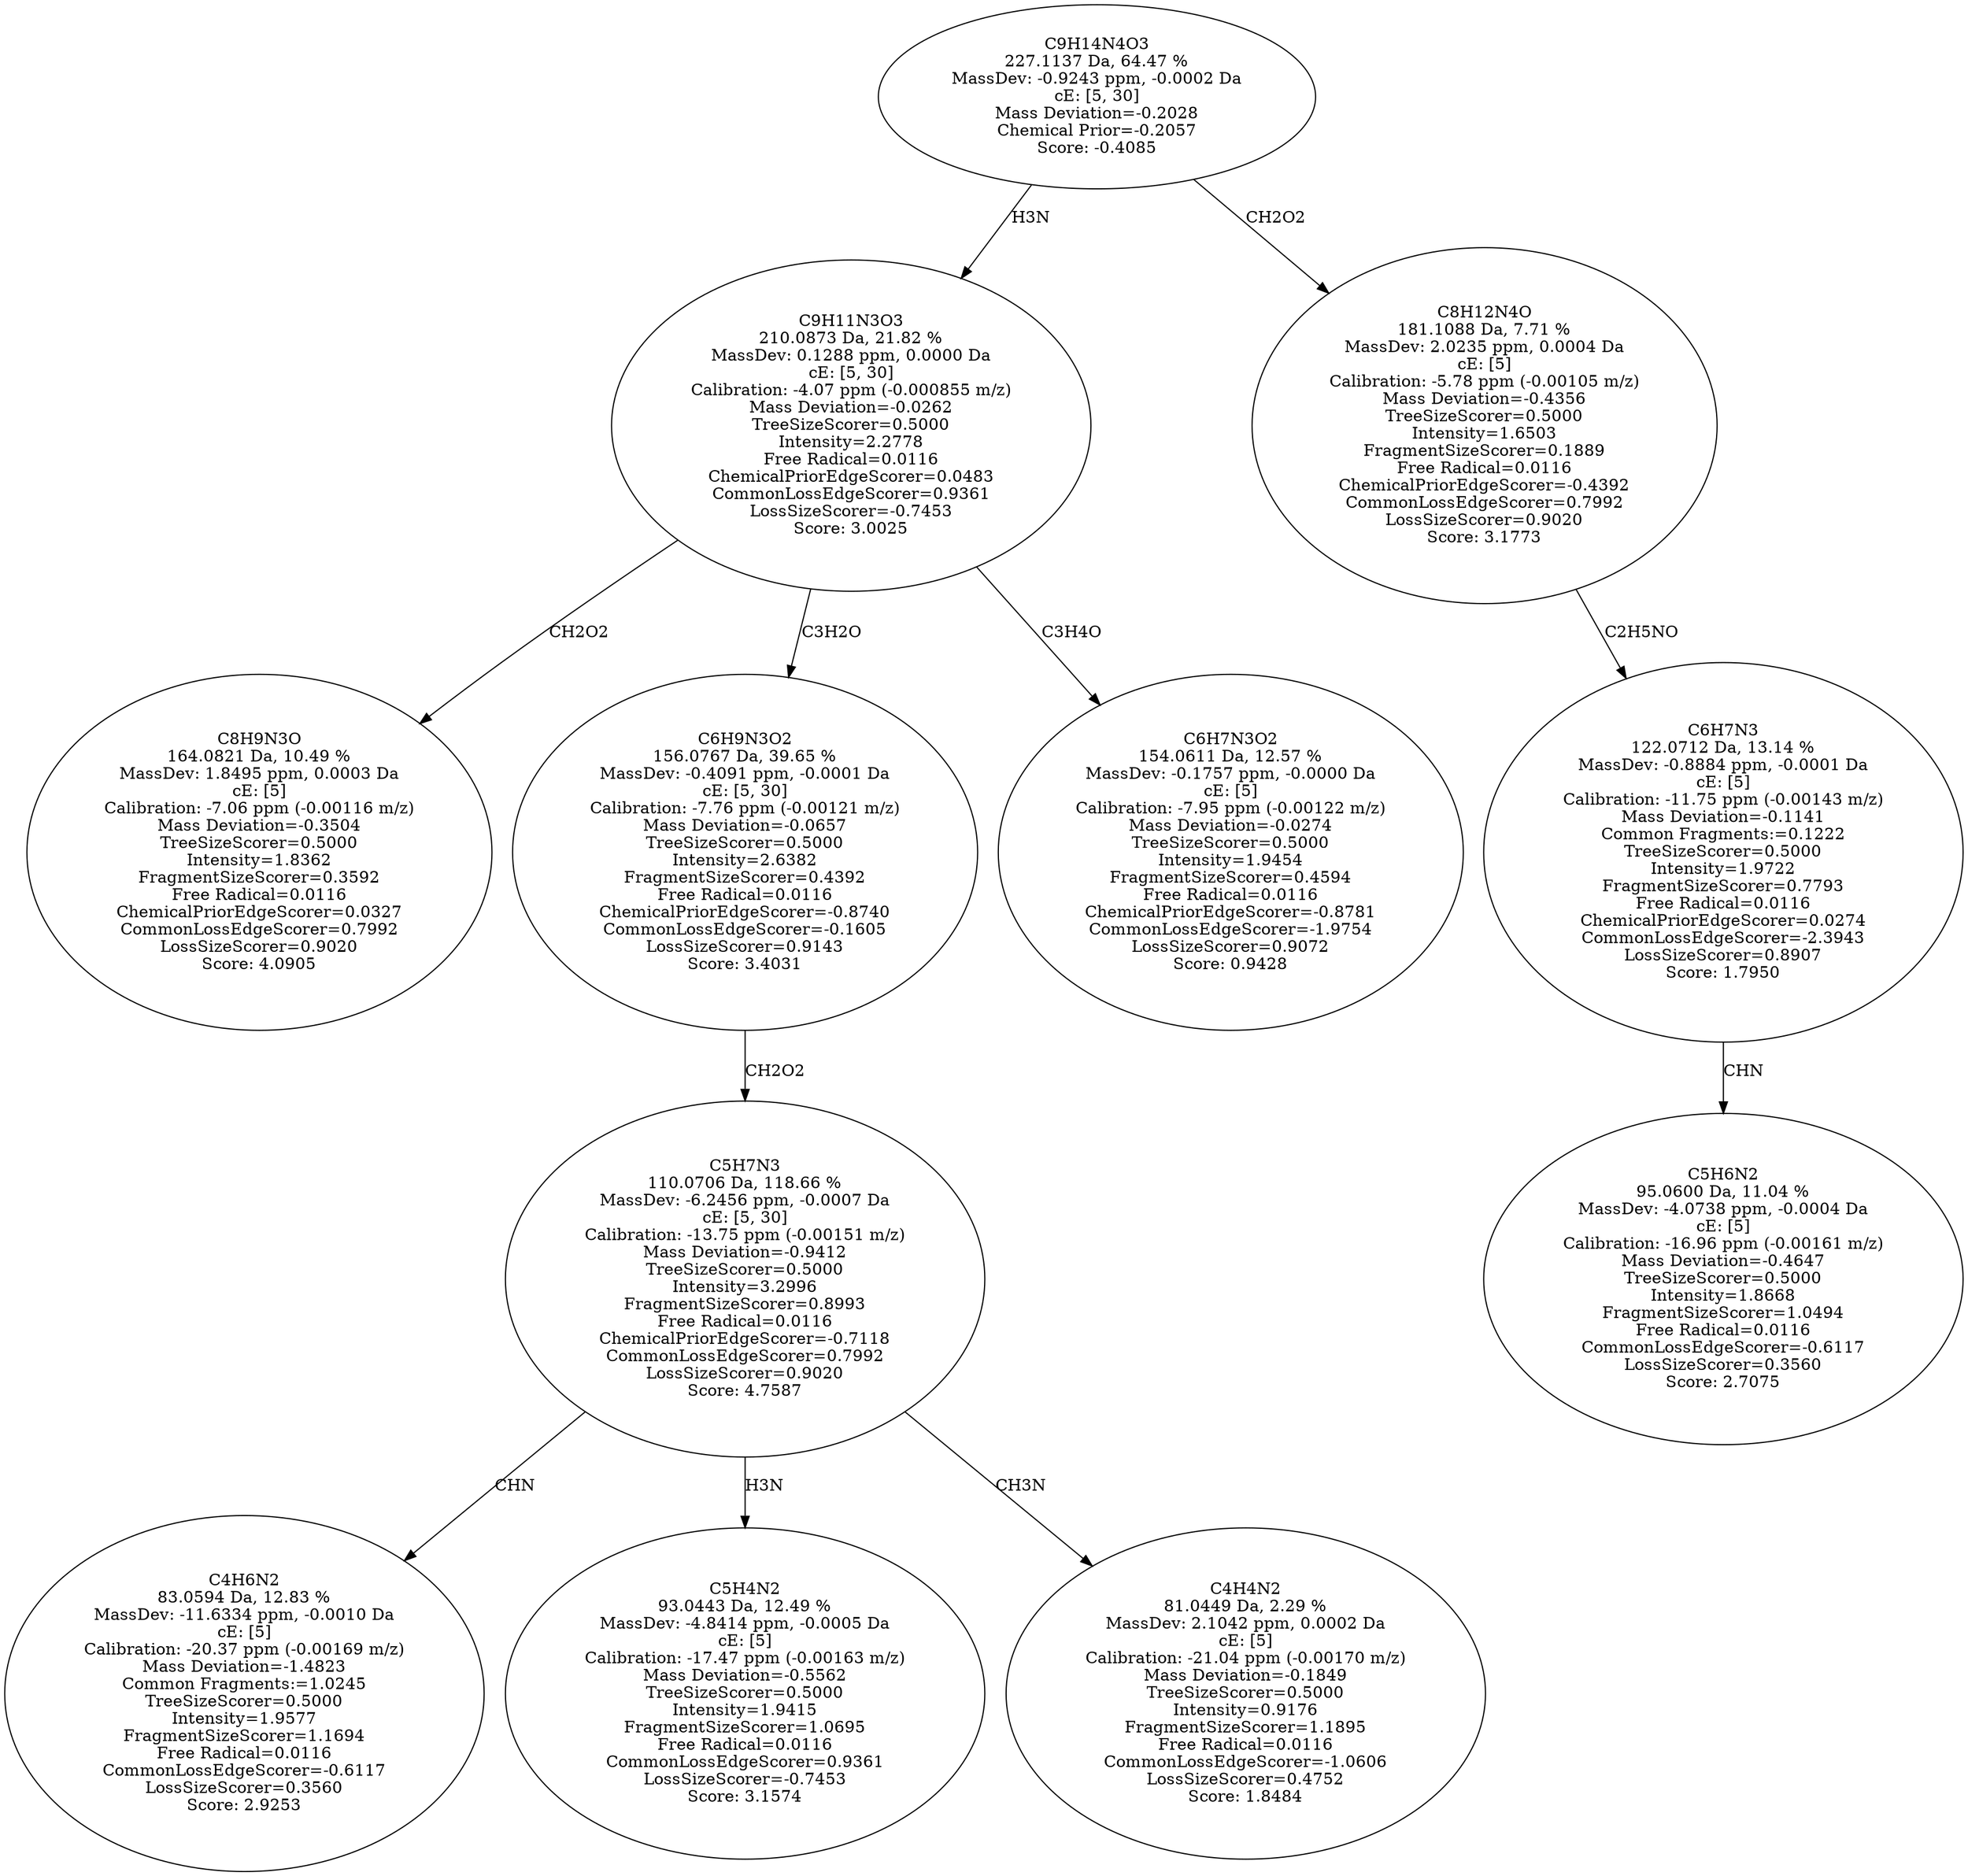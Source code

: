 strict digraph {
v1 [label="C8H9N3O\n164.0821 Da, 10.49 %\nMassDev: 1.8495 ppm, 0.0003 Da\ncE: [5]\nCalibration: -7.06 ppm (-0.00116 m/z)\nMass Deviation=-0.3504\nTreeSizeScorer=0.5000\nIntensity=1.8362\nFragmentSizeScorer=0.3592\nFree Radical=0.0116\nChemicalPriorEdgeScorer=0.0327\nCommonLossEdgeScorer=0.7992\nLossSizeScorer=0.9020\nScore: 4.0905"];
v2 [label="C4H6N2\n83.0594 Da, 12.83 %\nMassDev: -11.6334 ppm, -0.0010 Da\ncE: [5]\nCalibration: -20.37 ppm (-0.00169 m/z)\nMass Deviation=-1.4823\nCommon Fragments:=1.0245\nTreeSizeScorer=0.5000\nIntensity=1.9577\nFragmentSizeScorer=1.1694\nFree Radical=0.0116\nCommonLossEdgeScorer=-0.6117\nLossSizeScorer=0.3560\nScore: 2.9253"];
v3 [label="C5H4N2\n93.0443 Da, 12.49 %\nMassDev: -4.8414 ppm, -0.0005 Da\ncE: [5]\nCalibration: -17.47 ppm (-0.00163 m/z)\nMass Deviation=-0.5562\nTreeSizeScorer=0.5000\nIntensity=1.9415\nFragmentSizeScorer=1.0695\nFree Radical=0.0116\nCommonLossEdgeScorer=0.9361\nLossSizeScorer=-0.7453\nScore: 3.1574"];
v4 [label="C4H4N2\n81.0449 Da, 2.29 %\nMassDev: 2.1042 ppm, 0.0002 Da\ncE: [5]\nCalibration: -21.04 ppm (-0.00170 m/z)\nMass Deviation=-0.1849\nTreeSizeScorer=0.5000\nIntensity=0.9176\nFragmentSizeScorer=1.1895\nFree Radical=0.0116\nCommonLossEdgeScorer=-1.0606\nLossSizeScorer=0.4752\nScore: 1.8484"];
v5 [label="C5H7N3\n110.0706 Da, 118.66 %\nMassDev: -6.2456 ppm, -0.0007 Da\ncE: [5, 30]\nCalibration: -13.75 ppm (-0.00151 m/z)\nMass Deviation=-0.9412\nTreeSizeScorer=0.5000\nIntensity=3.2996\nFragmentSizeScorer=0.8993\nFree Radical=0.0116\nChemicalPriorEdgeScorer=-0.7118\nCommonLossEdgeScorer=0.7992\nLossSizeScorer=0.9020\nScore: 4.7587"];
v6 [label="C6H9N3O2\n156.0767 Da, 39.65 %\nMassDev: -0.4091 ppm, -0.0001 Da\ncE: [5, 30]\nCalibration: -7.76 ppm (-0.00121 m/z)\nMass Deviation=-0.0657\nTreeSizeScorer=0.5000\nIntensity=2.6382\nFragmentSizeScorer=0.4392\nFree Radical=0.0116\nChemicalPriorEdgeScorer=-0.8740\nCommonLossEdgeScorer=-0.1605\nLossSizeScorer=0.9143\nScore: 3.4031"];
v7 [label="C6H7N3O2\n154.0611 Da, 12.57 %\nMassDev: -0.1757 ppm, -0.0000 Da\ncE: [5]\nCalibration: -7.95 ppm (-0.00122 m/z)\nMass Deviation=-0.0274\nTreeSizeScorer=0.5000\nIntensity=1.9454\nFragmentSizeScorer=0.4594\nFree Radical=0.0116\nChemicalPriorEdgeScorer=-0.8781\nCommonLossEdgeScorer=-1.9754\nLossSizeScorer=0.9072\nScore: 0.9428"];
v8 [label="C9H11N3O3\n210.0873 Da, 21.82 %\nMassDev: 0.1288 ppm, 0.0000 Da\ncE: [5, 30]\nCalibration: -4.07 ppm (-0.000855 m/z)\nMass Deviation=-0.0262\nTreeSizeScorer=0.5000\nIntensity=2.2778\nFree Radical=0.0116\nChemicalPriorEdgeScorer=0.0483\nCommonLossEdgeScorer=0.9361\nLossSizeScorer=-0.7453\nScore: 3.0025"];
v9 [label="C5H6N2\n95.0600 Da, 11.04 %\nMassDev: -4.0738 ppm, -0.0004 Da\ncE: [5]\nCalibration: -16.96 ppm (-0.00161 m/z)\nMass Deviation=-0.4647\nTreeSizeScorer=0.5000\nIntensity=1.8668\nFragmentSizeScorer=1.0494\nFree Radical=0.0116\nCommonLossEdgeScorer=-0.6117\nLossSizeScorer=0.3560\nScore: 2.7075"];
v10 [label="C6H7N3\n122.0712 Da, 13.14 %\nMassDev: -0.8884 ppm, -0.0001 Da\ncE: [5]\nCalibration: -11.75 ppm (-0.00143 m/z)\nMass Deviation=-0.1141\nCommon Fragments:=0.1222\nTreeSizeScorer=0.5000\nIntensity=1.9722\nFragmentSizeScorer=0.7793\nFree Radical=0.0116\nChemicalPriorEdgeScorer=0.0274\nCommonLossEdgeScorer=-2.3943\nLossSizeScorer=0.8907\nScore: 1.7950"];
v11 [label="C8H12N4O\n181.1088 Da, 7.71 %\nMassDev: 2.0235 ppm, 0.0004 Da\ncE: [5]\nCalibration: -5.78 ppm (-0.00105 m/z)\nMass Deviation=-0.4356\nTreeSizeScorer=0.5000\nIntensity=1.6503\nFragmentSizeScorer=0.1889\nFree Radical=0.0116\nChemicalPriorEdgeScorer=-0.4392\nCommonLossEdgeScorer=0.7992\nLossSizeScorer=0.9020\nScore: 3.1773"];
v12 [label="C9H14N4O3\n227.1137 Da, 64.47 %\nMassDev: -0.9243 ppm, -0.0002 Da\ncE: [5, 30]\nMass Deviation=-0.2028\nChemical Prior=-0.2057\nScore: -0.4085"];
v8 -> v1 [label="CH2O2"];
v5 -> v2 [label="CHN"];
v5 -> v3 [label="H3N"];
v5 -> v4 [label="CH3N"];
v6 -> v5 [label="CH2O2"];
v8 -> v6 [label="C3H2O"];
v8 -> v7 [label="C3H4O"];
v12 -> v8 [label="H3N"];
v10 -> v9 [label="CHN"];
v11 -> v10 [label="C2H5NO"];
v12 -> v11 [label="CH2O2"];
}